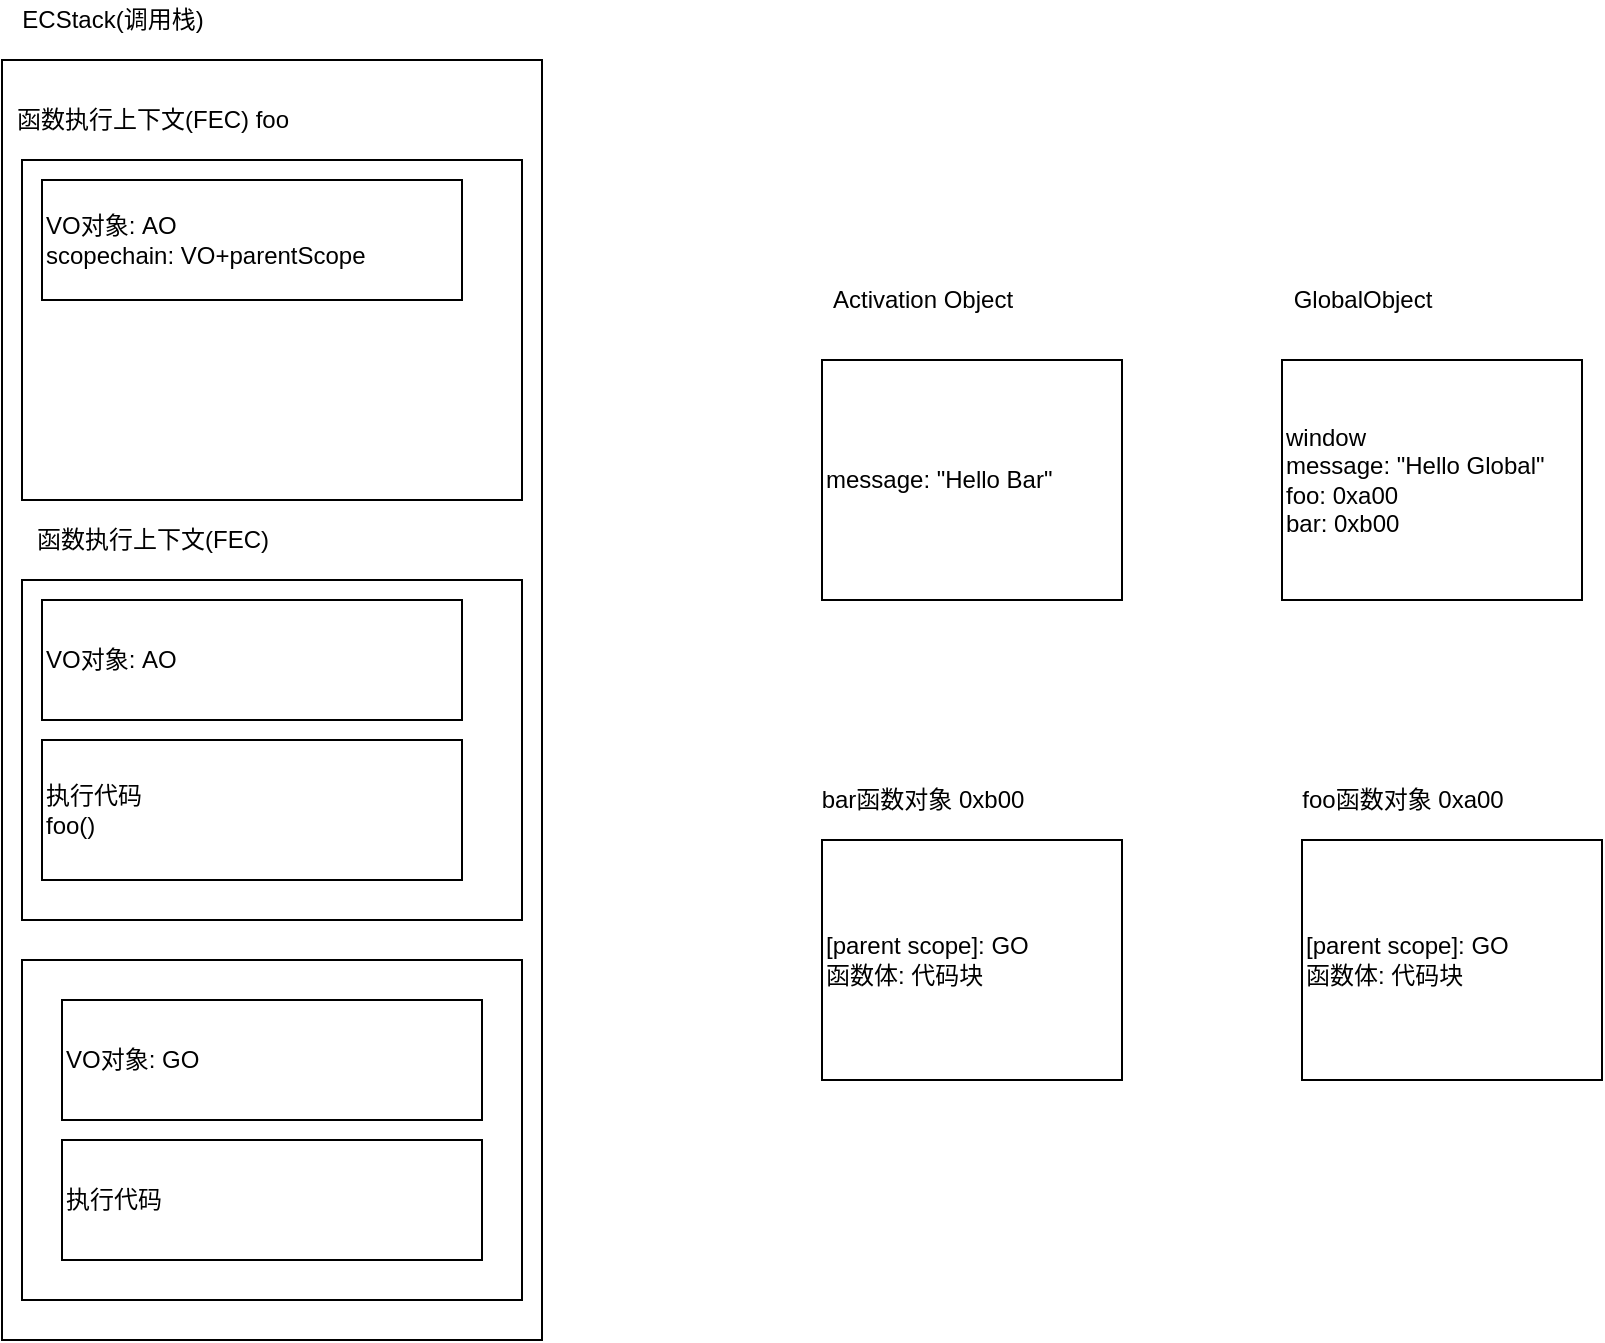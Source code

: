 <mxfile>
    <diagram id="h1UYcD7knvbwRo3siLt6" name="Page-1">
        <mxGraphModel dx="1298" dy="2923" grid="1" gridSize="10" guides="1" tooltips="1" connect="1" arrows="1" fold="1" page="1" pageScale="1" pageWidth="1654" pageHeight="2336" math="0" shadow="0">
            <root>
                <mxCell id="0"/>
                <mxCell id="1" parent="0"/>
                <mxCell id="2" value="" style="rounded=0;whiteSpace=wrap;html=1;" vertex="1" parent="1">
                    <mxGeometry x="410" y="-40" width="270" height="640" as="geometry"/>
                </mxCell>
                <mxCell id="3" value="ECStack(调用栈)" style="text;html=1;align=center;verticalAlign=middle;resizable=0;points=[];autosize=1;strokeColor=none;" vertex="1" parent="1">
                    <mxGeometry x="410" y="-70" width="110" height="20" as="geometry"/>
                </mxCell>
                <mxCell id="4" value="window&lt;br&gt;message: &quot;Hello Global&quot;&lt;br&gt;foo: 0xa00&lt;br&gt;bar: 0xb00" style="rounded=0;whiteSpace=wrap;html=1;align=left;" vertex="1" parent="1">
                    <mxGeometry x="1050" y="110" width="150" height="120" as="geometry"/>
                </mxCell>
                <mxCell id="5" value="GlobalObject" style="text;html=1;align=center;verticalAlign=middle;resizable=0;points=[];autosize=1;strokeColor=none;" vertex="1" parent="1">
                    <mxGeometry x="1050" y="70" width="80" height="20" as="geometry"/>
                </mxCell>
                <mxCell id="6" value="[parent scope]: GO&lt;br&gt;函数体: 代码块" style="rounded=0;whiteSpace=wrap;html=1;align=left;" vertex="1" parent="1">
                    <mxGeometry x="1060" y="350" width="150" height="120" as="geometry"/>
                </mxCell>
                <mxCell id="7" value="foo函数对象 0xa00" style="text;html=1;align=center;verticalAlign=middle;resizable=0;points=[];autosize=1;strokeColor=none;" vertex="1" parent="1">
                    <mxGeometry x="1050" y="320" width="120" height="20" as="geometry"/>
                </mxCell>
                <mxCell id="8" value="[parent scope]: GO&lt;br&gt;函数体: 代码块" style="rounded=0;whiteSpace=wrap;html=1;align=left;" vertex="1" parent="1">
                    <mxGeometry x="820" y="350" width="150" height="120" as="geometry"/>
                </mxCell>
                <mxCell id="9" value="bar函数对象 0xb00" style="text;html=1;align=center;verticalAlign=middle;resizable=0;points=[];autosize=1;strokeColor=none;" vertex="1" parent="1">
                    <mxGeometry x="810" y="320" width="120" height="20" as="geometry"/>
                </mxCell>
                <mxCell id="10" value="" style="rounded=0;whiteSpace=wrap;html=1;align=left;" vertex="1" parent="1">
                    <mxGeometry x="420" y="410" width="250" height="170" as="geometry"/>
                </mxCell>
                <mxCell id="11" value="VO对象: GO" style="rounded=0;whiteSpace=wrap;html=1;align=left;" vertex="1" parent="1">
                    <mxGeometry x="440" y="430" width="210" height="60" as="geometry"/>
                </mxCell>
                <mxCell id="12" value="执行代码" style="rounded=0;whiteSpace=wrap;html=1;align=left;" vertex="1" parent="1">
                    <mxGeometry x="440" y="500" width="210" height="60" as="geometry"/>
                </mxCell>
                <mxCell id="13" value="" style="rounded=0;whiteSpace=wrap;html=1;align=left;" vertex="1" parent="1">
                    <mxGeometry x="420" y="220" width="250" height="170" as="geometry"/>
                </mxCell>
                <mxCell id="14" value="函数执行上下文(FEC)" style="text;html=1;align=center;verticalAlign=middle;resizable=0;points=[];autosize=1;strokeColor=none;" vertex="1" parent="1">
                    <mxGeometry x="420" y="190" width="130" height="20" as="geometry"/>
                </mxCell>
                <mxCell id="15" value="VO对象: AO" style="rounded=0;whiteSpace=wrap;html=1;align=left;" vertex="1" parent="1">
                    <mxGeometry x="430" y="230" width="210" height="60" as="geometry"/>
                </mxCell>
                <mxCell id="16" value="message: &quot;Hello Bar&quot;" style="rounded=0;whiteSpace=wrap;html=1;align=left;" vertex="1" parent="1">
                    <mxGeometry x="820" y="110" width="150" height="120" as="geometry"/>
                </mxCell>
                <mxCell id="17" value="Activation Object" style="text;html=1;align=center;verticalAlign=middle;resizable=0;points=[];autosize=1;strokeColor=none;" vertex="1" parent="1">
                    <mxGeometry x="815" y="70" width="110" height="20" as="geometry"/>
                </mxCell>
                <mxCell id="18" value="执行代码&lt;br&gt;foo()" style="rounded=0;whiteSpace=wrap;html=1;align=left;" vertex="1" parent="1">
                    <mxGeometry x="430" y="300" width="210" height="70" as="geometry"/>
                </mxCell>
                <mxCell id="23" value="" style="rounded=0;whiteSpace=wrap;html=1;align=left;" vertex="1" parent="1">
                    <mxGeometry x="420" y="10" width="250" height="170" as="geometry"/>
                </mxCell>
                <mxCell id="24" value="函数执行上下文(FEC) foo" style="text;html=1;align=center;verticalAlign=middle;resizable=0;points=[];autosize=1;strokeColor=none;" vertex="1" parent="1">
                    <mxGeometry x="410" y="-20" width="150" height="20" as="geometry"/>
                </mxCell>
                <mxCell id="25" value="VO对象: AO&lt;br&gt;scopechain: VO+parentScope" style="rounded=0;whiteSpace=wrap;html=1;align=left;" vertex="1" parent="1">
                    <mxGeometry x="430" y="20" width="210" height="60" as="geometry"/>
                </mxCell>
                <mxCell id="26" value="执行代码&lt;br&gt;
                    <mxGeometry x="430" y="90" width="210" height="70" as="geometry"/>
                </mxCell>
                <mxCell id="31" value="{}" style="rounded=0;whiteSpace=wrap;html=1;align=left;" vertex="1" parent="1">
                    <mxGeometry x="695" y="130" width="103" height="90" as="geometry"/>
                </mxCell>
                <mxCell id="32" value="Activation Object" style="text;html=1;align=center;verticalAlign=middle;resizable=0;points=[];autosize=1;strokeColor=none;" vertex="1" parent="1">
                    <mxGeometry x="690" y="90" width="110" height="20" as="geometry"/>
                </mxCell>
            </root>
        </mxGraphModel>
    </diagram>
</mxfile>